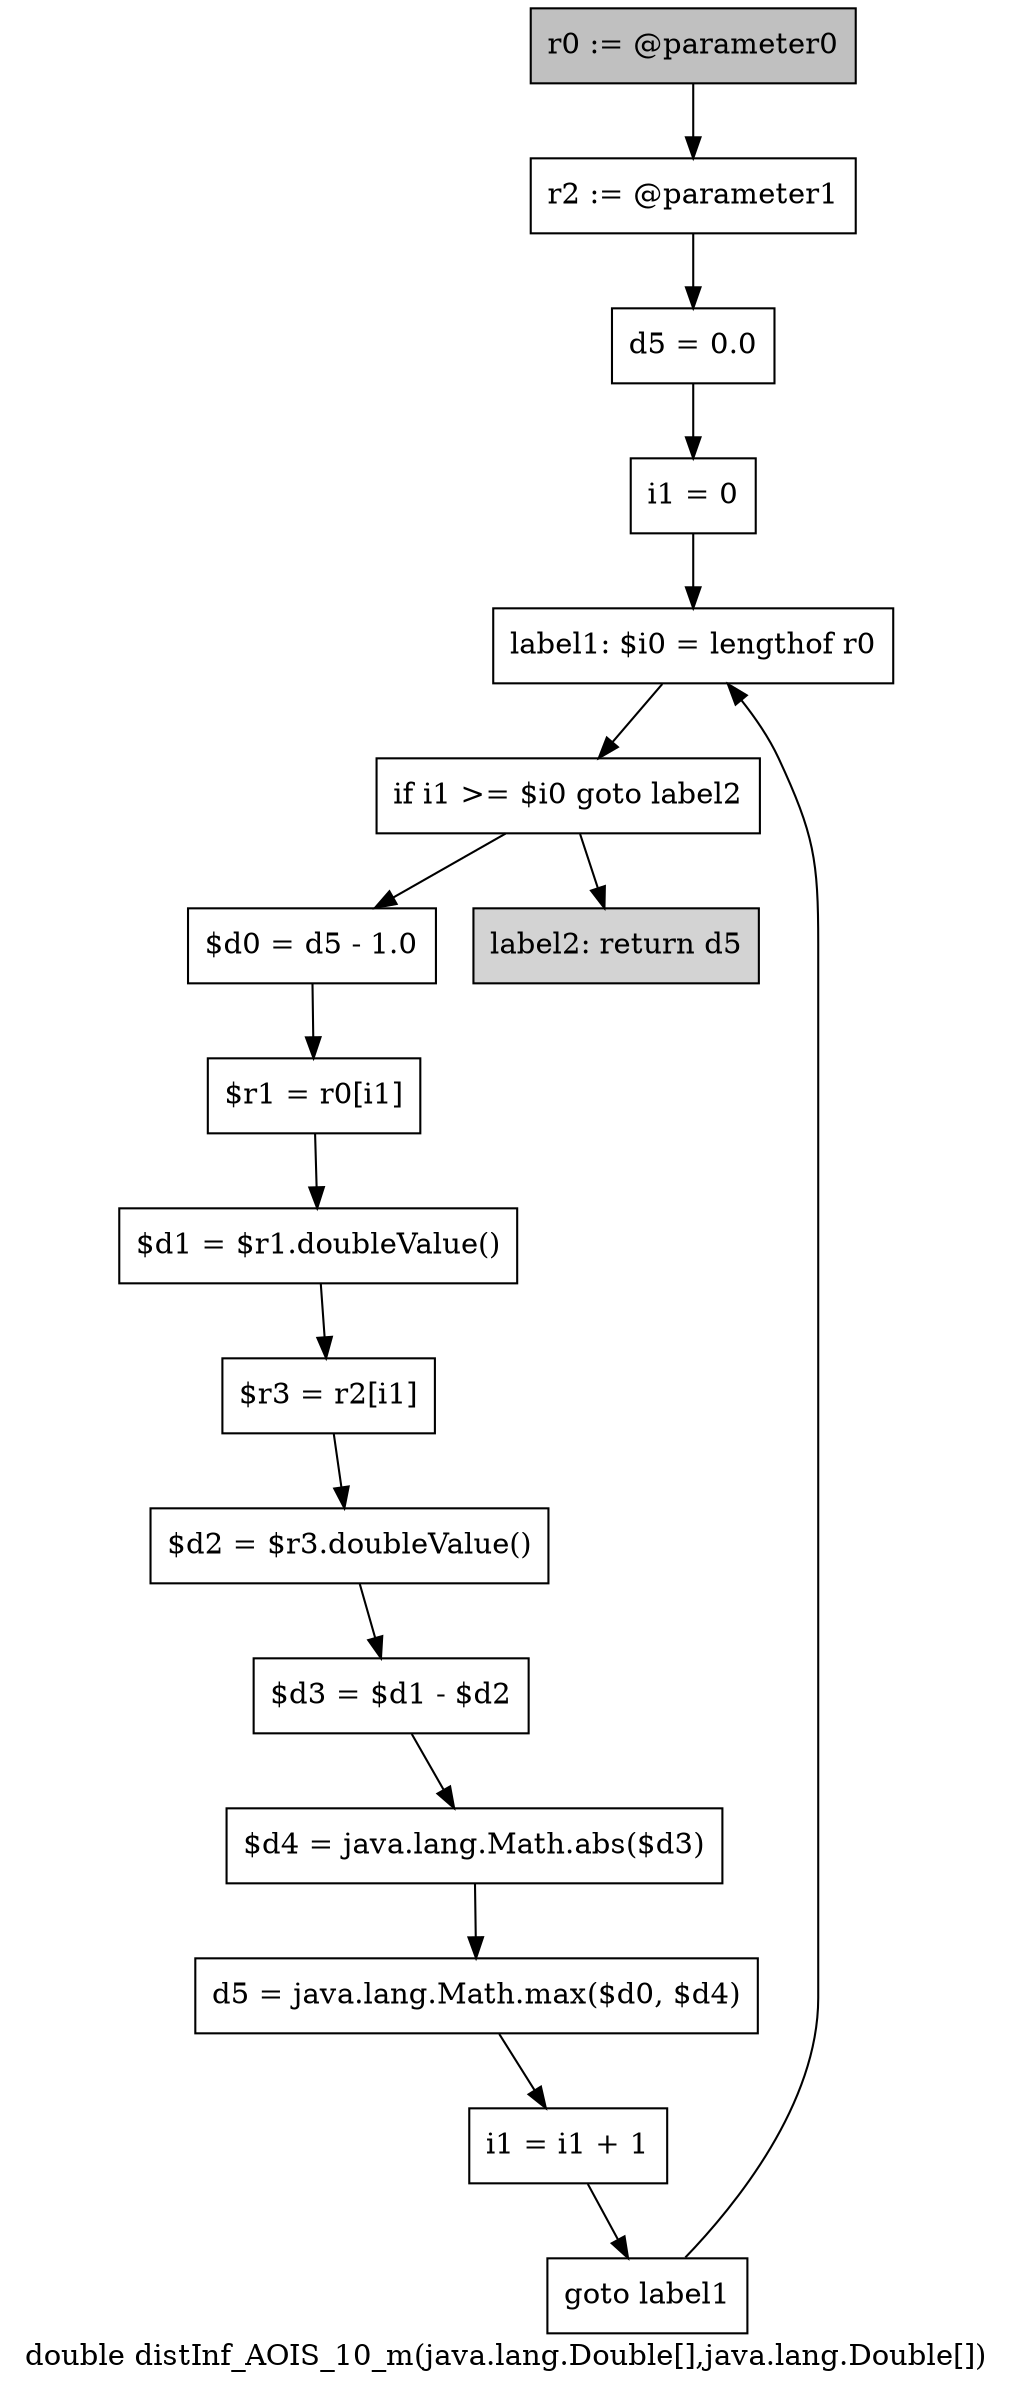 digraph "double distInf_AOIS_10_m(java.lang.Double[],java.lang.Double[])" {
    label="double distInf_AOIS_10_m(java.lang.Double[],java.lang.Double[])";
    node [shape=box];
    "0" [style=filled,fillcolor=gray,label="r0 := @parameter0",];
    "1" [label="r2 := @parameter1",];
    "0"->"1";
    "2" [label="d5 = 0.0",];
    "1"->"2";
    "3" [label="i1 = 0",];
    "2"->"3";
    "4" [label="label1: $i0 = lengthof r0",];
    "3"->"4";
    "5" [label="if i1 >= $i0 goto label2",];
    "4"->"5";
    "6" [label="$d0 = d5 - 1.0",];
    "5"->"6";
    "16" [style=filled,fillcolor=lightgray,label="label2: return d5",];
    "5"->"16";
    "7" [label="$r1 = r0[i1]",];
    "6"->"7";
    "8" [label="$d1 = $r1.doubleValue()",];
    "7"->"8";
    "9" [label="$r3 = r2[i1]",];
    "8"->"9";
    "10" [label="$d2 = $r3.doubleValue()",];
    "9"->"10";
    "11" [label="$d3 = $d1 - $d2",];
    "10"->"11";
    "12" [label="$d4 = java.lang.Math.abs($d3)",];
    "11"->"12";
    "13" [label="d5 = java.lang.Math.max($d0, $d4)",];
    "12"->"13";
    "14" [label="i1 = i1 + 1",];
    "13"->"14";
    "15" [label="goto label1",];
    "14"->"15";
    "15"->"4";
}
